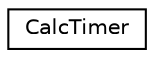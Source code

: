 digraph "Graphical Class Hierarchy"
{
  edge [fontname="Helvetica",fontsize="10",labelfontname="Helvetica",labelfontsize="10"];
  node [fontname="Helvetica",fontsize="10",shape=record];
  rankdir="LR";
  Node0 [label="CalcTimer",height=0.2,width=0.4,color="black", fillcolor="white", style="filled",URL="$class_calc_timer.html"];
}
